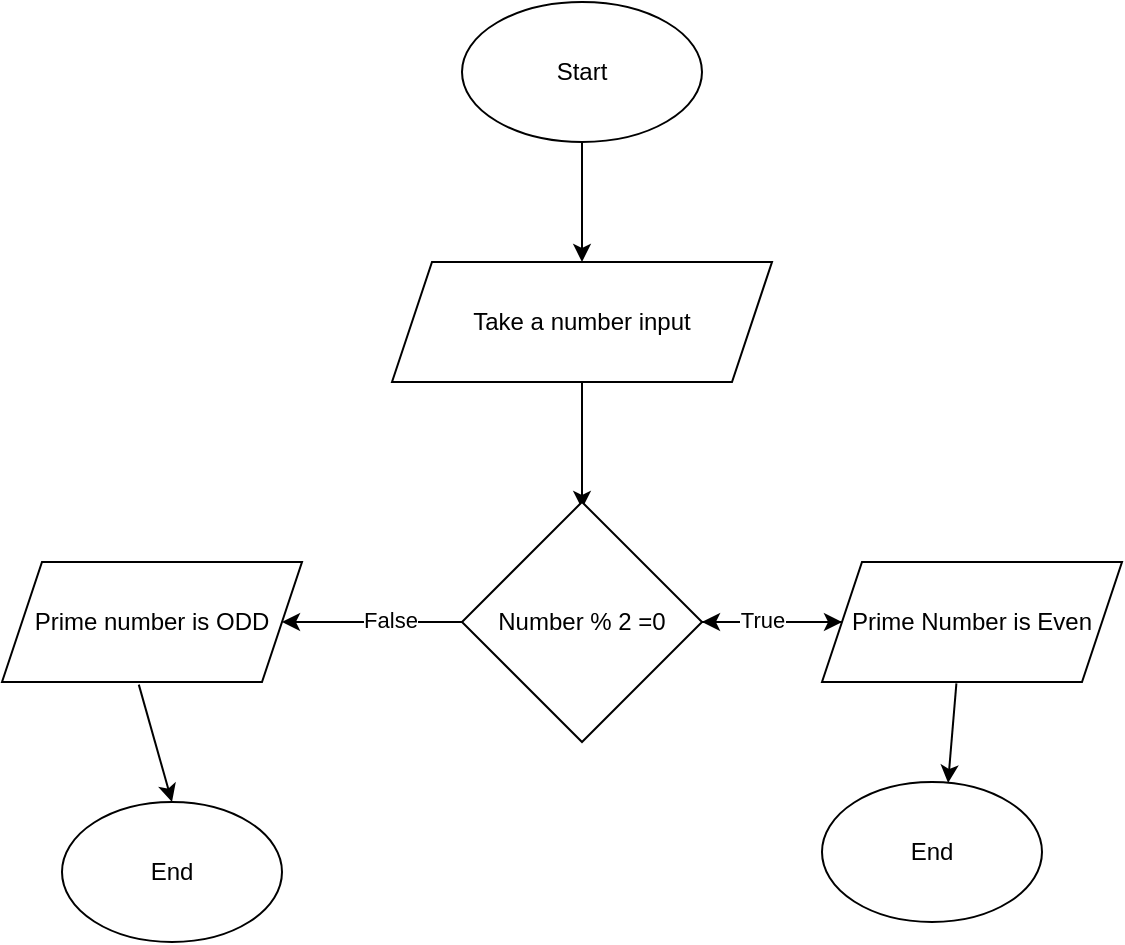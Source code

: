 <mxfile version="28.1.0">
  <diagram name="Page-1" id="74e2e168-ea6b-b213-b513-2b3c1d86103e">
    <mxGraphModel dx="1422" dy="790" grid="1" gridSize="10" guides="1" tooltips="1" connect="1" arrows="1" fold="1" page="1" pageScale="1" pageWidth="1100" pageHeight="850" background="none" math="0" shadow="0">
      <root>
        <mxCell id="0" />
        <mxCell id="1" parent="0" />
        <mxCell id="VBQmDTmbl87jneT0n2lu-1" value="Start" style="ellipse;whiteSpace=wrap;html=1;" vertex="1" parent="1">
          <mxGeometry x="490" y="130" width="120" height="70" as="geometry" />
        </mxCell>
        <mxCell id="VBQmDTmbl87jneT0n2lu-2" value="" style="endArrow=classic;html=1;rounded=0;exitX=0.5;exitY=1;exitDx=0;exitDy=0;" edge="1" parent="1" source="VBQmDTmbl87jneT0n2lu-1">
          <mxGeometry width="50" height="50" relative="1" as="geometry">
            <mxPoint x="530" y="450" as="sourcePoint" />
            <mxPoint x="550" y="260" as="targetPoint" />
          </mxGeometry>
        </mxCell>
        <mxCell id="VBQmDTmbl87jneT0n2lu-3" value="Take a number input" style="shape=parallelogram;perimeter=parallelogramPerimeter;whiteSpace=wrap;html=1;fixedSize=1;" vertex="1" parent="1">
          <mxGeometry x="455" y="260" width="190" height="60" as="geometry" />
        </mxCell>
        <mxCell id="VBQmDTmbl87jneT0n2lu-4" value="" style="endArrow=classic;html=1;rounded=0;exitX=0.5;exitY=1;exitDx=0;exitDy=0;" edge="1" parent="1" source="VBQmDTmbl87jneT0n2lu-3">
          <mxGeometry width="50" height="50" relative="1" as="geometry">
            <mxPoint x="550" y="340" as="sourcePoint" />
            <mxPoint x="550.0" y="383.431" as="targetPoint" />
          </mxGeometry>
        </mxCell>
        <mxCell id="VBQmDTmbl87jneT0n2lu-6" value="" style="endArrow=classic;html=1;rounded=0;exitX=0;exitY=1;exitDx=0;exitDy=0;" edge="1" parent="1">
          <mxGeometry width="50" height="50" relative="1" as="geometry">
            <mxPoint x="493.431" y="440" as="sourcePoint" />
            <mxPoint x="400" y="440" as="targetPoint" />
          </mxGeometry>
        </mxCell>
        <mxCell id="VBQmDTmbl87jneT0n2lu-17" value="False" style="edgeLabel;html=1;align=center;verticalAlign=middle;resizable=0;points=[];" vertex="1" connectable="0" parent="VBQmDTmbl87jneT0n2lu-6">
          <mxGeometry x="-0.156" y="-1" relative="1" as="geometry">
            <mxPoint as="offset" />
          </mxGeometry>
        </mxCell>
        <mxCell id="VBQmDTmbl87jneT0n2lu-7" value="Prime number is ODD" style="shape=parallelogram;perimeter=parallelogramPerimeter;whiteSpace=wrap;html=1;fixedSize=1;" vertex="1" parent="1">
          <mxGeometry x="260" y="410" width="150" height="60" as="geometry" />
        </mxCell>
        <mxCell id="VBQmDTmbl87jneT0n2lu-8" value="" style="endArrow=classic;html=1;rounded=0;exitX=0.456;exitY=1.022;exitDx=0;exitDy=0;exitPerimeter=0;" edge="1" parent="1" source="VBQmDTmbl87jneT0n2lu-7">
          <mxGeometry width="50" height="50" relative="1" as="geometry">
            <mxPoint x="330" y="500" as="sourcePoint" />
            <mxPoint x="345" y="530" as="targetPoint" />
          </mxGeometry>
        </mxCell>
        <mxCell id="VBQmDTmbl87jneT0n2lu-9" value="" style="endArrow=classic;html=1;rounded=0;exitX=1;exitY=0;exitDx=0;exitDy=0;" edge="1" parent="1">
          <mxGeometry width="50" height="50" relative="1" as="geometry">
            <mxPoint x="606.569" y="440" as="sourcePoint" />
            <mxPoint x="680" y="440" as="targetPoint" />
          </mxGeometry>
        </mxCell>
        <mxCell id="VBQmDTmbl87jneT0n2lu-15" value="" style="edgeStyle=orthogonalEdgeStyle;rounded=0;orthogonalLoop=1;jettySize=auto;html=1;" edge="1" parent="1" source="VBQmDTmbl87jneT0n2lu-10" target="VBQmDTmbl87jneT0n2lu-14">
          <mxGeometry relative="1" as="geometry" />
        </mxCell>
        <mxCell id="VBQmDTmbl87jneT0n2lu-16" value="True" style="edgeLabel;html=1;align=center;verticalAlign=middle;resizable=0;points=[];" vertex="1" connectable="0" parent="VBQmDTmbl87jneT0n2lu-15">
          <mxGeometry x="0.151" y="-1" relative="1" as="geometry">
            <mxPoint as="offset" />
          </mxGeometry>
        </mxCell>
        <mxCell id="VBQmDTmbl87jneT0n2lu-10" value="Prime Number is Even" style="shape=parallelogram;perimeter=parallelogramPerimeter;whiteSpace=wrap;html=1;fixedSize=1;" vertex="1" parent="1">
          <mxGeometry x="670" y="410" width="150" height="60" as="geometry" />
        </mxCell>
        <mxCell id="VBQmDTmbl87jneT0n2lu-11" value="" style="endArrow=classic;html=1;rounded=0;exitX=0.448;exitY=1.012;exitDx=0;exitDy=0;exitPerimeter=0;entryX=0.573;entryY=0.007;entryDx=0;entryDy=0;entryPerimeter=0;" edge="1" parent="1" source="VBQmDTmbl87jneT0n2lu-10" target="VBQmDTmbl87jneT0n2lu-13">
          <mxGeometry width="50" height="50" relative="1" as="geometry">
            <mxPoint x="670" y="520" as="sourcePoint" />
            <mxPoint x="724" y="520" as="targetPoint" />
            <Array as="points" />
          </mxGeometry>
        </mxCell>
        <mxCell id="VBQmDTmbl87jneT0n2lu-12" value="End" style="ellipse;whiteSpace=wrap;html=1;" vertex="1" parent="1">
          <mxGeometry x="290" y="530" width="110" height="70" as="geometry" />
        </mxCell>
        <mxCell id="VBQmDTmbl87jneT0n2lu-13" value="End" style="ellipse;whiteSpace=wrap;html=1;" vertex="1" parent="1">
          <mxGeometry x="670" y="520" width="110" height="70" as="geometry" />
        </mxCell>
        <mxCell id="VBQmDTmbl87jneT0n2lu-14" value="Number % 2 =0" style="rhombus;whiteSpace=wrap;html=1;" vertex="1" parent="1">
          <mxGeometry x="490" y="380" width="120" height="120" as="geometry" />
        </mxCell>
      </root>
    </mxGraphModel>
  </diagram>
</mxfile>
